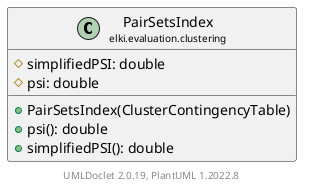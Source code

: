 @startuml
    remove .*\.(Instance|Par|Parameterizer|Factory)$
    set namespaceSeparator none
    hide empty fields
    hide empty methods

    class "<size:14>PairSetsIndex\n<size:10>elki.evaluation.clustering" as elki.evaluation.clustering.PairSetsIndex [[PairSetsIndex.html]] {
        #simplifiedPSI: double
        #psi: double
        +PairSetsIndex(ClusterContingencyTable)
        +psi(): double
        +simplifiedPSI(): double
    }

    center footer UMLDoclet 2.0.19, PlantUML 1.2022.8
@enduml
